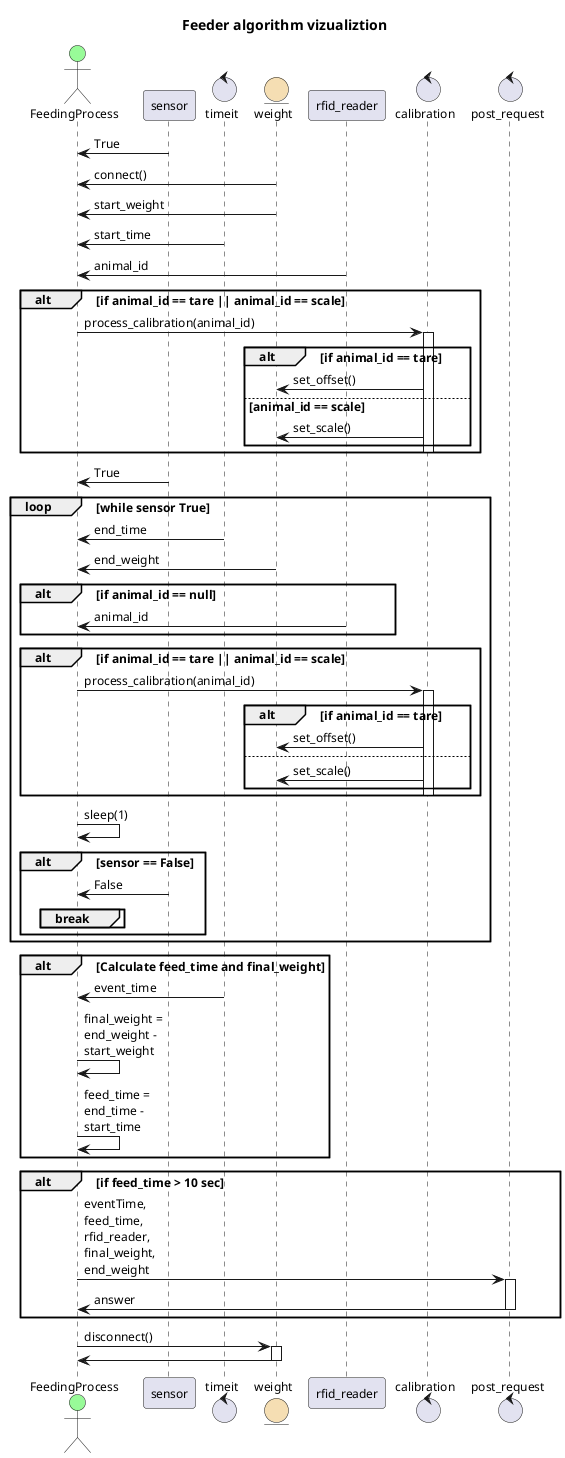 @startuml

skinparam maxMessageSize 100
skinparam actorBackgroundColor PaleGreen
skinparam entityBackgroundColor Wheat
skinparam defaultFontName Arial
skinparam defaultFontSize 12
skinparam linetype polyline

title Feeder algorithm vizualiztion

actor FeedingProcess
participant sensor
control timeit
entity weight
participant rfid_reader
control calibration
control post_request

sensor -> FeedingProcess : True
weight -> FeedingProcess : connect()
weight -> FeedingProcess : start_weight
timeit -> FeedingProcess : start_time
rfid_reader -> FeedingProcess : animal_id
alt if animal_id == tare || animal_id == scale
    FeedingProcess -> calibration : process_calibration(animal_id)
    activate calibration
    alt if animal_id == tare
        calibration -> weight : set_offset()
    else animal_id == scale
        calibration -> weight : set_scale()
    end
    deactivate calibration
end
sensor -> FeedingProcess : True
        loop while sensor True
            timeit -> FeedingProcess : end_time
            weight -> FeedingProcess : end_weight
            alt if animal_id == null
                rfid_reader -> FeedingProcess : animal_id
            end

            alt if animal_id == tare || animal_id == scale
                FeedingProcess -> calibration : process_calibration(animal_id)
                activate calibration
                alt if animal_id == tare
                    calibration -> weight : set_offset()
                else 
                    calibration -> weight : set_scale()
                end
                deactivate calibration
                
            end

            FeedingProcess -> FeedingProcess : sleep(1)

            alt sensor == False
                sensor -> FeedingProcess : False
                break
            end
        end
end

alt Calculate feed_time and final_weight
    timeit -> FeedingProcess : event_time
    FeedingProcess -> FeedingProcess : final_weight = end_weight - start_weight
    FeedingProcess -> FeedingProcess : feed_time = end_time - start_time
end

alt if feed_time > 10 sec
    FeedingProcess -> post_request : eventTime, feed_time, rfid_reader, final_weight, end_weight
    activate post_request
    post_request -> FeedingProcess : answer
    deactivate post_request
end

FeedingProcess -> weight : disconnect()
activate weight
weight -> FeedingProcess
deactivate weight

@enduml
